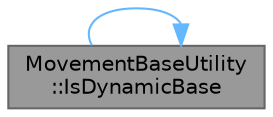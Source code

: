 digraph "MovementBaseUtility::IsDynamicBase"
{
 // INTERACTIVE_SVG=YES
 // LATEX_PDF_SIZE
  bgcolor="transparent";
  edge [fontname=Helvetica,fontsize=10,labelfontname=Helvetica,labelfontsize=10];
  node [fontname=Helvetica,fontsize=10,shape=box,height=0.2,width=0.4];
  rankdir="LR";
  Node1 [id="Node000001",label="MovementBaseUtility\l::IsDynamicBase",height=0.2,width=0.4,color="gray40", fillcolor="grey60", style="filled", fontcolor="black",tooltip="Determine whether MovementBase can possibly move."];
  Node1 -> Node1 [id="edge1_Node000001_Node000001",color="steelblue1",style="solid",tooltip=" "];
}
